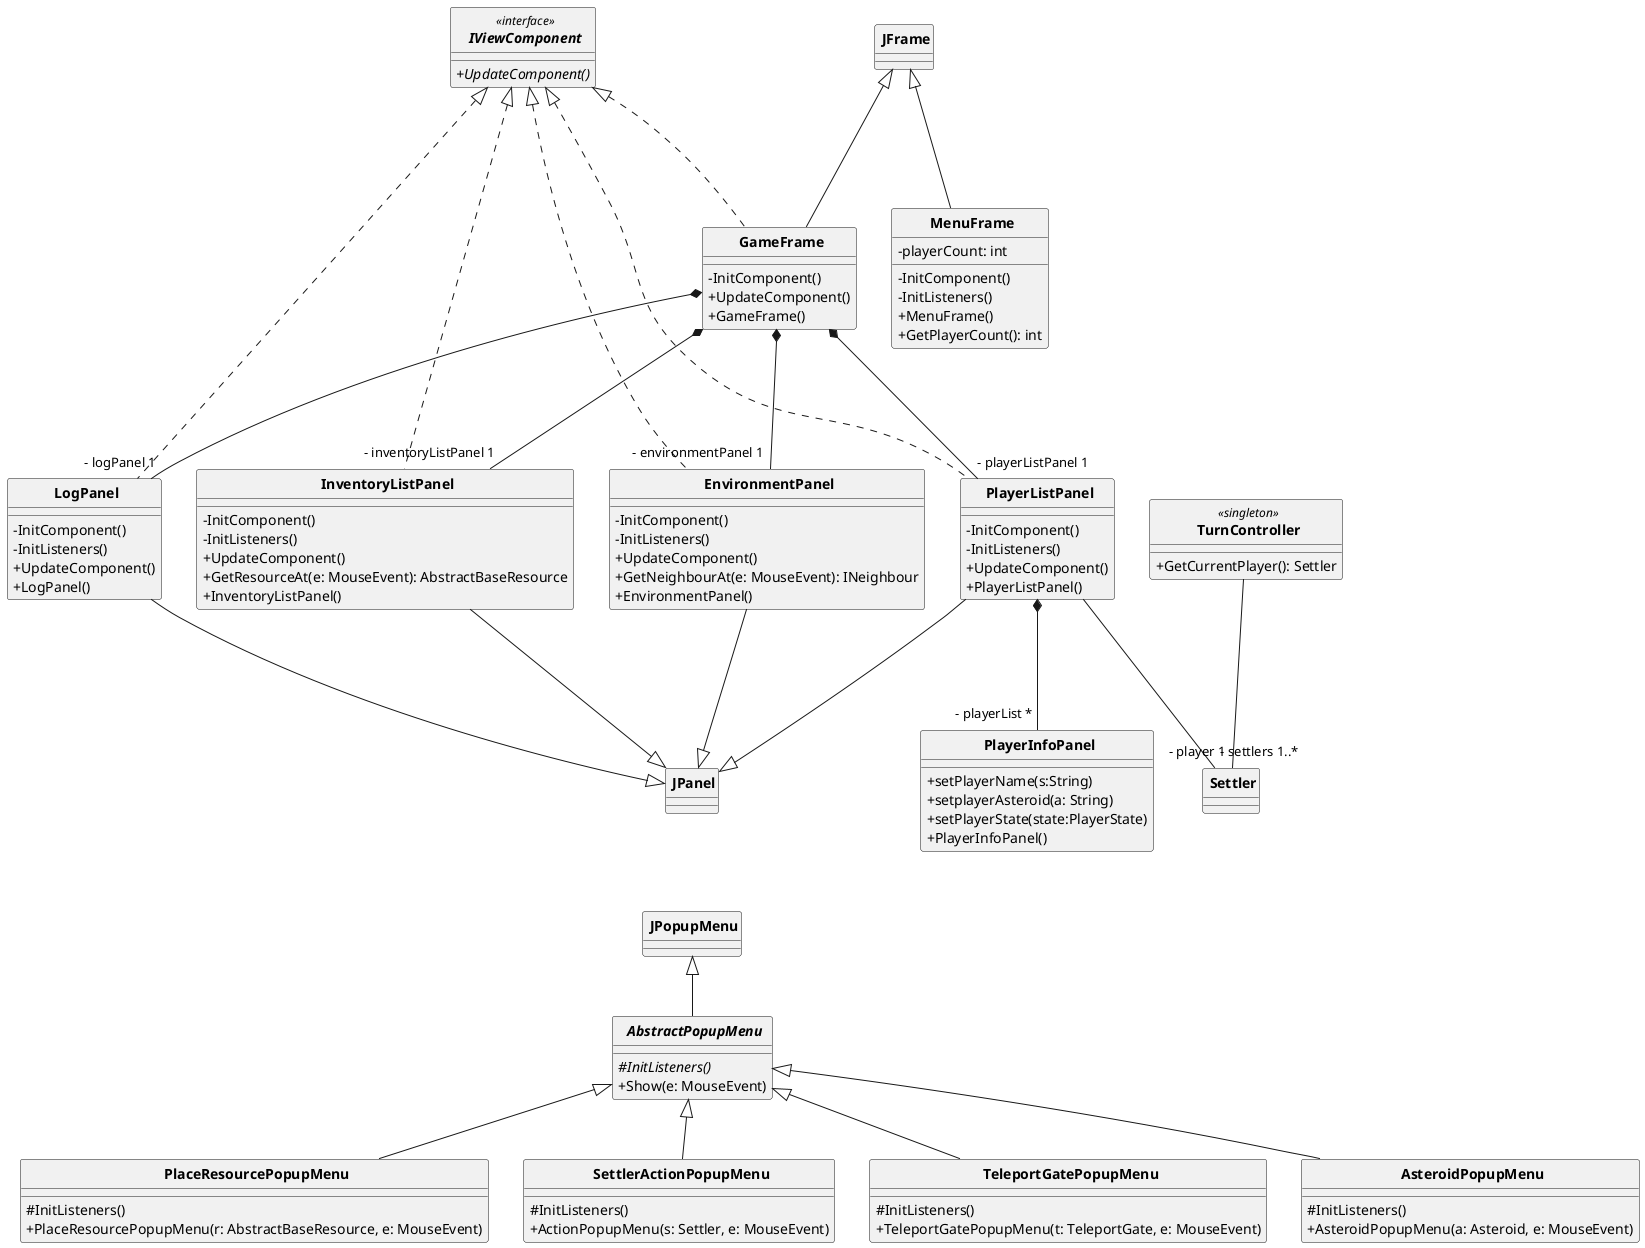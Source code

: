 @startuml classdiagram

skinparam ClassAttributeIconSize 0
skinparam CircledCharacterRadius 0
skinparam CircledCharacterFontSize 0
skinparam ClassFontStyle bold

class JFrame {}
class JPanel {}
class JPopupMenu {}

' package: viewcomponents
interface IViewComponent << interface >> {
  {abstract} + UpdateComponent()
}

together {
  class MenuFrame {
    - playerCount: int
    - InitComponent()
    - InitListeners()
    + MenuFrame()
    + GetPlayerCount(): int
  }

  class GameFrame {
    - InitComponent()
    + UpdateComponent()
    + GameFrame()
  }
}

class PlayerInfoPanel{
  + setPlayerName(s:String)
  + setplayerAsteroid(a: String)
  + setPlayerState(state:PlayerState)
  + PlayerInfoPanel()
}

together {
  class EnvironmentPanel {
    - InitComponent()
    - InitListeners()
    + UpdateComponent()
    + GetNeighbourAt(e: MouseEvent): INeighbour
    + EnvironmentPanel()
  }

  class InventoryListPanel {
    - InitComponent()
    - InitListeners()
    + UpdateComponent()
    + GetResourceAt(e: MouseEvent): AbstractBaseResource
    + InventoryListPanel()
  }

  class PlayerListPanel {
    - InitComponent()
    - InitListeners()
    + UpdateComponent()
    + PlayerListPanel()
  }

  class LogPanel {
    - InitComponent()
    - InitListeners()
    + UpdateComponent()
    + LogPanel()
  }
}

abstract class AbstractPopupMenu {
  {abstract}# InitListeners()
  + Show(e: MouseEvent)
}

together {
  class AsteroidPopupMenu {
    # InitListeners()
    + AsteroidPopupMenu(a: Asteroid, e: MouseEvent)
  }

  class TeleportGatePopupMenu {
    # InitListeners()
    + TeleportGatePopupMenu(t: TeleportGate, e: MouseEvent)
  }

  class SettlerActionPopupMenu {
    # InitListeners()
    + ActionPopupMenu(s: Settler, e: MouseEvent)
  }

  class PlaceResourcePopupMenu {
    # InitListeners()
    + PlaceResourcePopupMenu(r: AbstractBaseResource, e: MouseEvent)
  }
}

class TurnController << singleton >> {
  + GetCurrentPlayer(): Settler
}

' Interface realizations
GameFrame .up..|> IViewComponent
EnvironmentPanel .up..|> IViewComponent
InventoryListPanel .up..|> IViewComponent
PlayerListPanel .up..|> IViewComponent
LogPanel .up..|> IViewComponent

' Inheritance
GameFrame -up--|> JFrame
MenuFrame -up--|> JFrame

EnvironmentPanel -down--|> JPanel
InventoryListPanel -down--|> JPanel
PlayerListPanel -down--|> JPanel
LogPanel -down--|> JPanel

AbstractPopupMenu -up-|> JPopupMenu
AsteroidPopupMenu -up-|> AbstractPopupMenu
TeleportGatePopupMenu -up-|> AbstractPopupMenu
SettlerActionPopupMenu -up-|> AbstractPopupMenu
PlaceResourcePopupMenu -up-|> AbstractPopupMenu

' This is for better display
JPopupMenu -[hidden]up-> JPanel

' Associations
GameFrame *--- "- environmentPanel 1" EnvironmentPanel
GameFrame *--- "- inventoryListPanel 1" InventoryListPanel
GameFrame *--- "- playerListPanel 1" PlayerListPanel
GameFrame *--- "- logPanel 1" LogPanel
PlayerListPanel *--- "- playerList *" PlayerInfoPanel

PlayerListPanel --- "- settlers 1..*" Settler
TurnController --- "- player 1" Settler

@enduml
